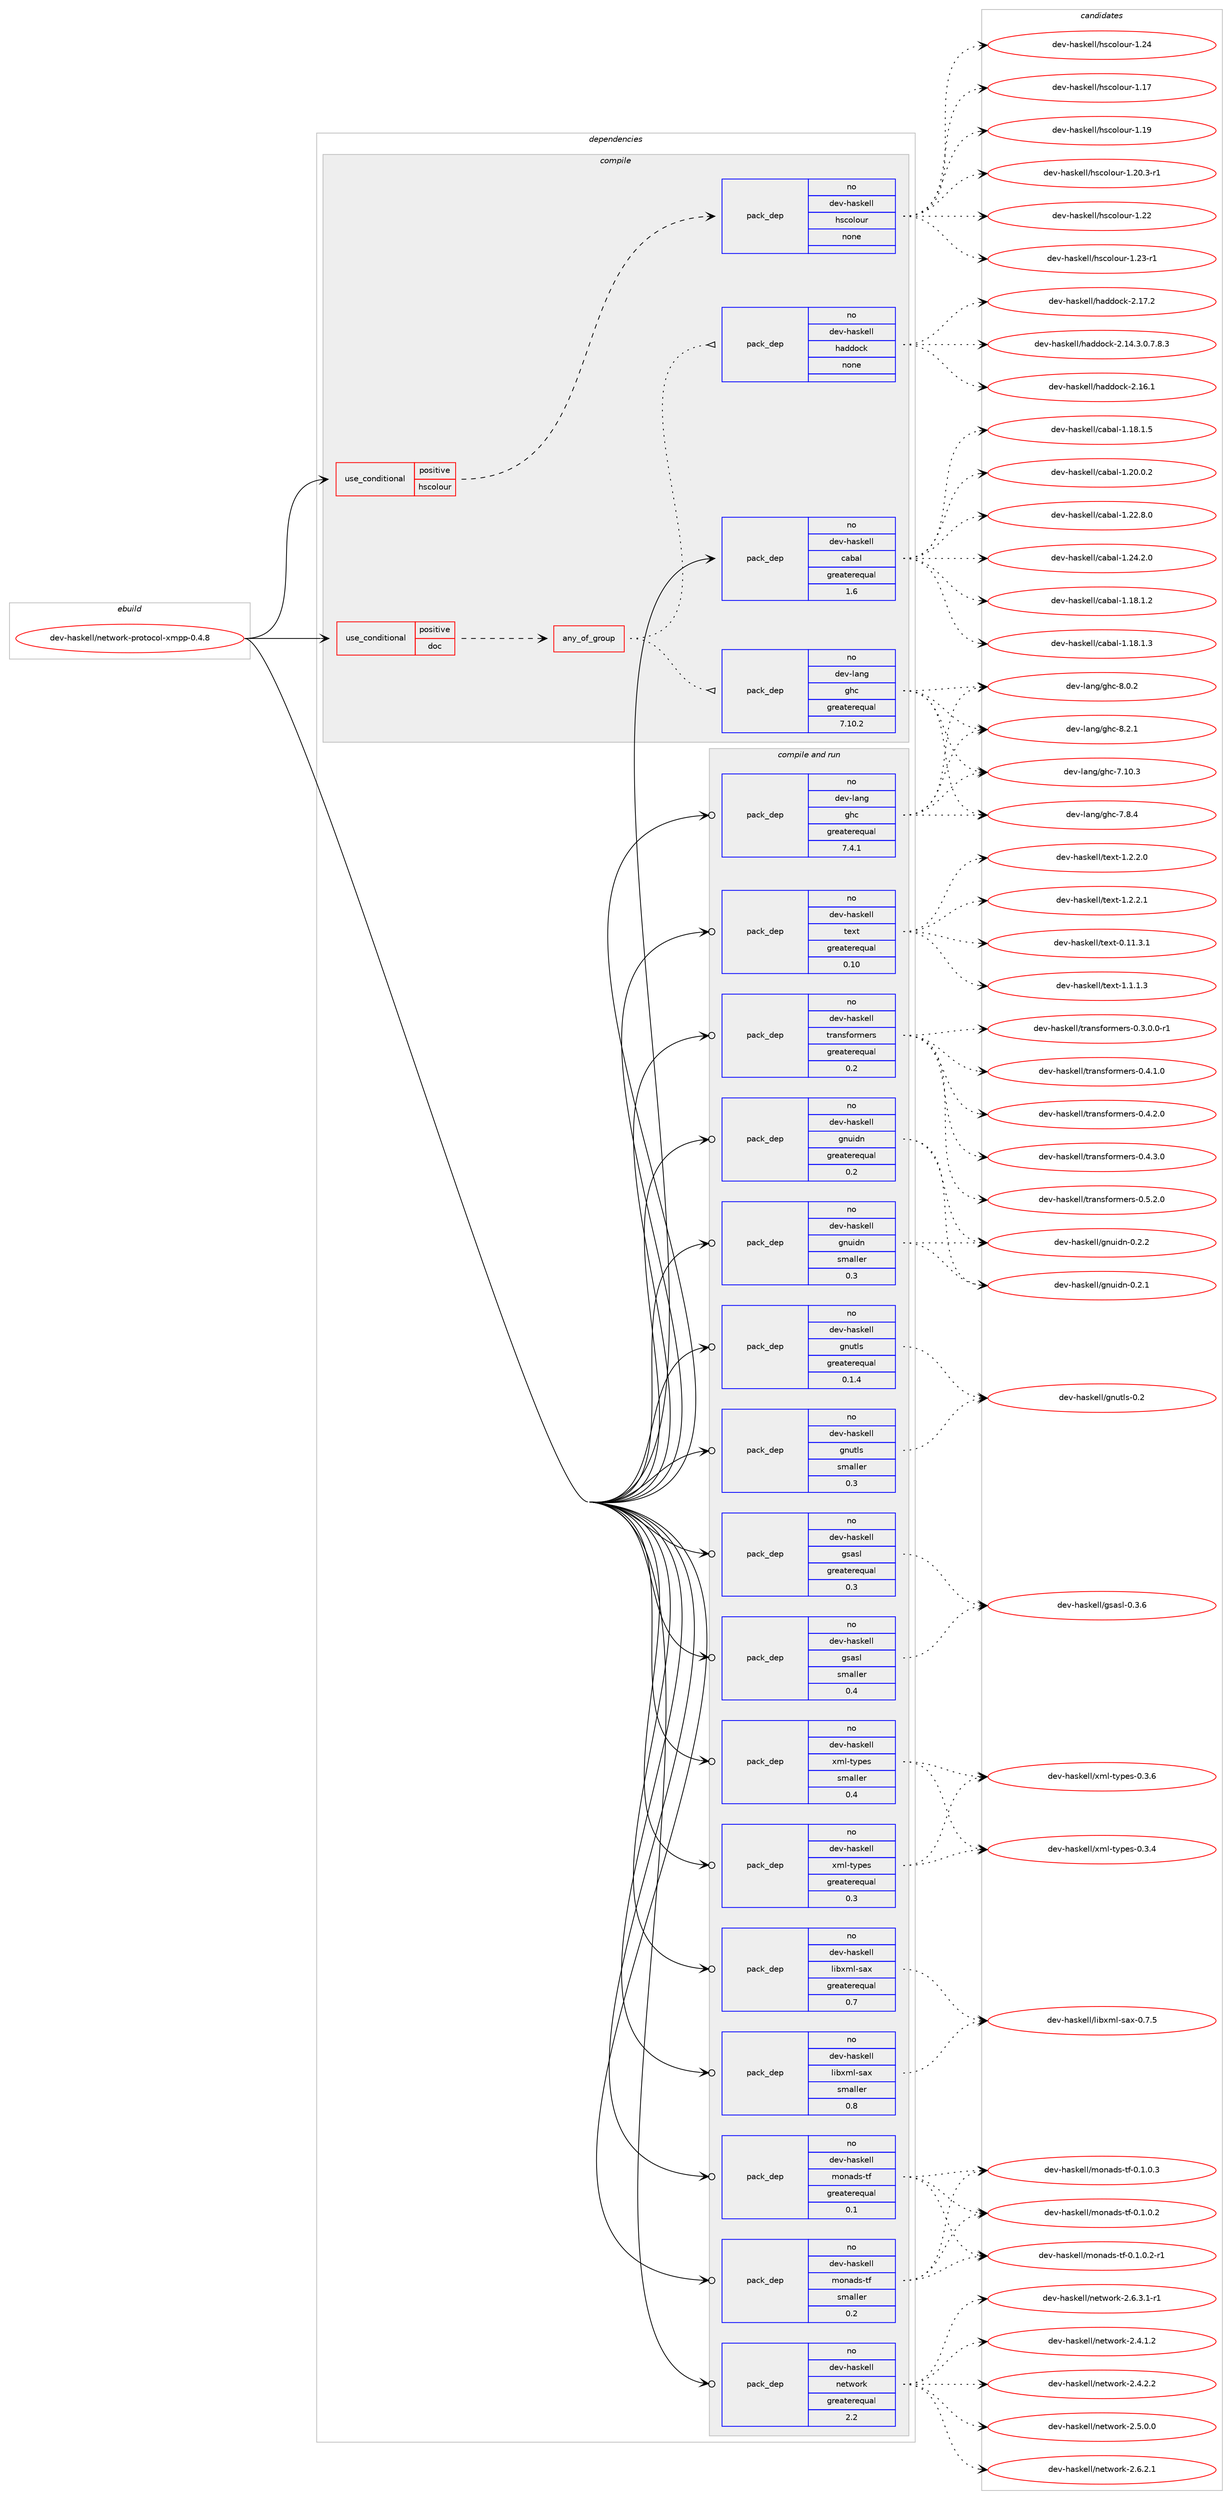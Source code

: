 digraph prolog {

# *************
# Graph options
# *************

newrank=true;
concentrate=true;
compound=true;
graph [rankdir=LR,fontname=Helvetica,fontsize=10,ranksep=1.5];#, ranksep=2.5, nodesep=0.2];
edge  [arrowhead=vee];
node  [fontname=Helvetica,fontsize=10];

# **********
# The ebuild
# **********

subgraph cluster_leftcol {
color=gray;
rank=same;
label=<<i>ebuild</i>>;
id [label="dev-haskell/network-protocol-xmpp-0.4.8", color=red, width=4, href="../dev-haskell/network-protocol-xmpp-0.4.8.svg"];
}

# ****************
# The dependencies
# ****************

subgraph cluster_midcol {
color=gray;
label=<<i>dependencies</i>>;
subgraph cluster_compile {
fillcolor="#eeeeee";
style=filled;
label=<<i>compile</i>>;
subgraph cond20110 {
dependency88202 [label=<<TABLE BORDER="0" CELLBORDER="1" CELLSPACING="0" CELLPADDING="4"><TR><TD ROWSPAN="3" CELLPADDING="10">use_conditional</TD></TR><TR><TD>positive</TD></TR><TR><TD>doc</TD></TR></TABLE>>, shape=none, color=red];
subgraph any2417 {
dependency88203 [label=<<TABLE BORDER="0" CELLBORDER="1" CELLSPACING="0" CELLPADDING="4"><TR><TD CELLPADDING="10">any_of_group</TD></TR></TABLE>>, shape=none, color=red];subgraph pack65645 {
dependency88204 [label=<<TABLE BORDER="0" CELLBORDER="1" CELLSPACING="0" CELLPADDING="4" WIDTH="220"><TR><TD ROWSPAN="6" CELLPADDING="30">pack_dep</TD></TR><TR><TD WIDTH="110">no</TD></TR><TR><TD>dev-haskell</TD></TR><TR><TD>haddock</TD></TR><TR><TD>none</TD></TR><TR><TD></TD></TR></TABLE>>, shape=none, color=blue];
}
dependency88203:e -> dependency88204:w [weight=20,style="dotted",arrowhead="oinv"];
subgraph pack65646 {
dependency88205 [label=<<TABLE BORDER="0" CELLBORDER="1" CELLSPACING="0" CELLPADDING="4" WIDTH="220"><TR><TD ROWSPAN="6" CELLPADDING="30">pack_dep</TD></TR><TR><TD WIDTH="110">no</TD></TR><TR><TD>dev-lang</TD></TR><TR><TD>ghc</TD></TR><TR><TD>greaterequal</TD></TR><TR><TD>7.10.2</TD></TR></TABLE>>, shape=none, color=blue];
}
dependency88203:e -> dependency88205:w [weight=20,style="dotted",arrowhead="oinv"];
}
dependency88202:e -> dependency88203:w [weight=20,style="dashed",arrowhead="vee"];
}
id:e -> dependency88202:w [weight=20,style="solid",arrowhead="vee"];
subgraph cond20111 {
dependency88206 [label=<<TABLE BORDER="0" CELLBORDER="1" CELLSPACING="0" CELLPADDING="4"><TR><TD ROWSPAN="3" CELLPADDING="10">use_conditional</TD></TR><TR><TD>positive</TD></TR><TR><TD>hscolour</TD></TR></TABLE>>, shape=none, color=red];
subgraph pack65647 {
dependency88207 [label=<<TABLE BORDER="0" CELLBORDER="1" CELLSPACING="0" CELLPADDING="4" WIDTH="220"><TR><TD ROWSPAN="6" CELLPADDING="30">pack_dep</TD></TR><TR><TD WIDTH="110">no</TD></TR><TR><TD>dev-haskell</TD></TR><TR><TD>hscolour</TD></TR><TR><TD>none</TD></TR><TR><TD></TD></TR></TABLE>>, shape=none, color=blue];
}
dependency88206:e -> dependency88207:w [weight=20,style="dashed",arrowhead="vee"];
}
id:e -> dependency88206:w [weight=20,style="solid",arrowhead="vee"];
subgraph pack65648 {
dependency88208 [label=<<TABLE BORDER="0" CELLBORDER="1" CELLSPACING="0" CELLPADDING="4" WIDTH="220"><TR><TD ROWSPAN="6" CELLPADDING="30">pack_dep</TD></TR><TR><TD WIDTH="110">no</TD></TR><TR><TD>dev-haskell</TD></TR><TR><TD>cabal</TD></TR><TR><TD>greaterequal</TD></TR><TR><TD>1.6</TD></TR></TABLE>>, shape=none, color=blue];
}
id:e -> dependency88208:w [weight=20,style="solid",arrowhead="vee"];
}
subgraph cluster_compileandrun {
fillcolor="#eeeeee";
style=filled;
label=<<i>compile and run</i>>;
subgraph pack65649 {
dependency88209 [label=<<TABLE BORDER="0" CELLBORDER="1" CELLSPACING="0" CELLPADDING="4" WIDTH="220"><TR><TD ROWSPAN="6" CELLPADDING="30">pack_dep</TD></TR><TR><TD WIDTH="110">no</TD></TR><TR><TD>dev-haskell</TD></TR><TR><TD>gnuidn</TD></TR><TR><TD>greaterequal</TD></TR><TR><TD>0.2</TD></TR></TABLE>>, shape=none, color=blue];
}
id:e -> dependency88209:w [weight=20,style="solid",arrowhead="odotvee"];
subgraph pack65650 {
dependency88210 [label=<<TABLE BORDER="0" CELLBORDER="1" CELLSPACING="0" CELLPADDING="4" WIDTH="220"><TR><TD ROWSPAN="6" CELLPADDING="30">pack_dep</TD></TR><TR><TD WIDTH="110">no</TD></TR><TR><TD>dev-haskell</TD></TR><TR><TD>gnuidn</TD></TR><TR><TD>smaller</TD></TR><TR><TD>0.3</TD></TR></TABLE>>, shape=none, color=blue];
}
id:e -> dependency88210:w [weight=20,style="solid",arrowhead="odotvee"];
subgraph pack65651 {
dependency88211 [label=<<TABLE BORDER="0" CELLBORDER="1" CELLSPACING="0" CELLPADDING="4" WIDTH="220"><TR><TD ROWSPAN="6" CELLPADDING="30">pack_dep</TD></TR><TR><TD WIDTH="110">no</TD></TR><TR><TD>dev-haskell</TD></TR><TR><TD>gnutls</TD></TR><TR><TD>greaterequal</TD></TR><TR><TD>0.1.4</TD></TR></TABLE>>, shape=none, color=blue];
}
id:e -> dependency88211:w [weight=20,style="solid",arrowhead="odotvee"];
subgraph pack65652 {
dependency88212 [label=<<TABLE BORDER="0" CELLBORDER="1" CELLSPACING="0" CELLPADDING="4" WIDTH="220"><TR><TD ROWSPAN="6" CELLPADDING="30">pack_dep</TD></TR><TR><TD WIDTH="110">no</TD></TR><TR><TD>dev-haskell</TD></TR><TR><TD>gnutls</TD></TR><TR><TD>smaller</TD></TR><TR><TD>0.3</TD></TR></TABLE>>, shape=none, color=blue];
}
id:e -> dependency88212:w [weight=20,style="solid",arrowhead="odotvee"];
subgraph pack65653 {
dependency88213 [label=<<TABLE BORDER="0" CELLBORDER="1" CELLSPACING="0" CELLPADDING="4" WIDTH="220"><TR><TD ROWSPAN="6" CELLPADDING="30">pack_dep</TD></TR><TR><TD WIDTH="110">no</TD></TR><TR><TD>dev-haskell</TD></TR><TR><TD>gsasl</TD></TR><TR><TD>greaterequal</TD></TR><TR><TD>0.3</TD></TR></TABLE>>, shape=none, color=blue];
}
id:e -> dependency88213:w [weight=20,style="solid",arrowhead="odotvee"];
subgraph pack65654 {
dependency88214 [label=<<TABLE BORDER="0" CELLBORDER="1" CELLSPACING="0" CELLPADDING="4" WIDTH="220"><TR><TD ROWSPAN="6" CELLPADDING="30">pack_dep</TD></TR><TR><TD WIDTH="110">no</TD></TR><TR><TD>dev-haskell</TD></TR><TR><TD>gsasl</TD></TR><TR><TD>smaller</TD></TR><TR><TD>0.4</TD></TR></TABLE>>, shape=none, color=blue];
}
id:e -> dependency88214:w [weight=20,style="solid",arrowhead="odotvee"];
subgraph pack65655 {
dependency88215 [label=<<TABLE BORDER="0" CELLBORDER="1" CELLSPACING="0" CELLPADDING="4" WIDTH="220"><TR><TD ROWSPAN="6" CELLPADDING="30">pack_dep</TD></TR><TR><TD WIDTH="110">no</TD></TR><TR><TD>dev-haskell</TD></TR><TR><TD>libxml-sax</TD></TR><TR><TD>greaterequal</TD></TR><TR><TD>0.7</TD></TR></TABLE>>, shape=none, color=blue];
}
id:e -> dependency88215:w [weight=20,style="solid",arrowhead="odotvee"];
subgraph pack65656 {
dependency88216 [label=<<TABLE BORDER="0" CELLBORDER="1" CELLSPACING="0" CELLPADDING="4" WIDTH="220"><TR><TD ROWSPAN="6" CELLPADDING="30">pack_dep</TD></TR><TR><TD WIDTH="110">no</TD></TR><TR><TD>dev-haskell</TD></TR><TR><TD>libxml-sax</TD></TR><TR><TD>smaller</TD></TR><TR><TD>0.8</TD></TR></TABLE>>, shape=none, color=blue];
}
id:e -> dependency88216:w [weight=20,style="solid",arrowhead="odotvee"];
subgraph pack65657 {
dependency88217 [label=<<TABLE BORDER="0" CELLBORDER="1" CELLSPACING="0" CELLPADDING="4" WIDTH="220"><TR><TD ROWSPAN="6" CELLPADDING="30">pack_dep</TD></TR><TR><TD WIDTH="110">no</TD></TR><TR><TD>dev-haskell</TD></TR><TR><TD>monads-tf</TD></TR><TR><TD>greaterequal</TD></TR><TR><TD>0.1</TD></TR></TABLE>>, shape=none, color=blue];
}
id:e -> dependency88217:w [weight=20,style="solid",arrowhead="odotvee"];
subgraph pack65658 {
dependency88218 [label=<<TABLE BORDER="0" CELLBORDER="1" CELLSPACING="0" CELLPADDING="4" WIDTH="220"><TR><TD ROWSPAN="6" CELLPADDING="30">pack_dep</TD></TR><TR><TD WIDTH="110">no</TD></TR><TR><TD>dev-haskell</TD></TR><TR><TD>monads-tf</TD></TR><TR><TD>smaller</TD></TR><TR><TD>0.2</TD></TR></TABLE>>, shape=none, color=blue];
}
id:e -> dependency88218:w [weight=20,style="solid",arrowhead="odotvee"];
subgraph pack65659 {
dependency88219 [label=<<TABLE BORDER="0" CELLBORDER="1" CELLSPACING="0" CELLPADDING="4" WIDTH="220"><TR><TD ROWSPAN="6" CELLPADDING="30">pack_dep</TD></TR><TR><TD WIDTH="110">no</TD></TR><TR><TD>dev-haskell</TD></TR><TR><TD>network</TD></TR><TR><TD>greaterequal</TD></TR><TR><TD>2.2</TD></TR></TABLE>>, shape=none, color=blue];
}
id:e -> dependency88219:w [weight=20,style="solid",arrowhead="odotvee"];
subgraph pack65660 {
dependency88220 [label=<<TABLE BORDER="0" CELLBORDER="1" CELLSPACING="0" CELLPADDING="4" WIDTH="220"><TR><TD ROWSPAN="6" CELLPADDING="30">pack_dep</TD></TR><TR><TD WIDTH="110">no</TD></TR><TR><TD>dev-haskell</TD></TR><TR><TD>text</TD></TR><TR><TD>greaterequal</TD></TR><TR><TD>0.10</TD></TR></TABLE>>, shape=none, color=blue];
}
id:e -> dependency88220:w [weight=20,style="solid",arrowhead="odotvee"];
subgraph pack65661 {
dependency88221 [label=<<TABLE BORDER="0" CELLBORDER="1" CELLSPACING="0" CELLPADDING="4" WIDTH="220"><TR><TD ROWSPAN="6" CELLPADDING="30">pack_dep</TD></TR><TR><TD WIDTH="110">no</TD></TR><TR><TD>dev-haskell</TD></TR><TR><TD>transformers</TD></TR><TR><TD>greaterequal</TD></TR><TR><TD>0.2</TD></TR></TABLE>>, shape=none, color=blue];
}
id:e -> dependency88221:w [weight=20,style="solid",arrowhead="odotvee"];
subgraph pack65662 {
dependency88222 [label=<<TABLE BORDER="0" CELLBORDER="1" CELLSPACING="0" CELLPADDING="4" WIDTH="220"><TR><TD ROWSPAN="6" CELLPADDING="30">pack_dep</TD></TR><TR><TD WIDTH="110">no</TD></TR><TR><TD>dev-haskell</TD></TR><TR><TD>xml-types</TD></TR><TR><TD>greaterequal</TD></TR><TR><TD>0.3</TD></TR></TABLE>>, shape=none, color=blue];
}
id:e -> dependency88222:w [weight=20,style="solid",arrowhead="odotvee"];
subgraph pack65663 {
dependency88223 [label=<<TABLE BORDER="0" CELLBORDER="1" CELLSPACING="0" CELLPADDING="4" WIDTH="220"><TR><TD ROWSPAN="6" CELLPADDING="30">pack_dep</TD></TR><TR><TD WIDTH="110">no</TD></TR><TR><TD>dev-haskell</TD></TR><TR><TD>xml-types</TD></TR><TR><TD>smaller</TD></TR><TR><TD>0.4</TD></TR></TABLE>>, shape=none, color=blue];
}
id:e -> dependency88223:w [weight=20,style="solid",arrowhead="odotvee"];
subgraph pack65664 {
dependency88224 [label=<<TABLE BORDER="0" CELLBORDER="1" CELLSPACING="0" CELLPADDING="4" WIDTH="220"><TR><TD ROWSPAN="6" CELLPADDING="30">pack_dep</TD></TR><TR><TD WIDTH="110">no</TD></TR><TR><TD>dev-lang</TD></TR><TR><TD>ghc</TD></TR><TR><TD>greaterequal</TD></TR><TR><TD>7.4.1</TD></TR></TABLE>>, shape=none, color=blue];
}
id:e -> dependency88224:w [weight=20,style="solid",arrowhead="odotvee"];
}
subgraph cluster_run {
fillcolor="#eeeeee";
style=filled;
label=<<i>run</i>>;
}
}

# **************
# The candidates
# **************

subgraph cluster_choices {
rank=same;
color=gray;
label=<<i>candidates</i>>;

subgraph choice65645 {
color=black;
nodesep=1;
choice1001011184510497115107101108108471049710010011199107455046495246514648465546564651 [label="dev-haskell/haddock-2.14.3.0.7.8.3", color=red, width=4,href="../dev-haskell/haddock-2.14.3.0.7.8.3.svg"];
choice100101118451049711510710110810847104971001001119910745504649544649 [label="dev-haskell/haddock-2.16.1", color=red, width=4,href="../dev-haskell/haddock-2.16.1.svg"];
choice100101118451049711510710110810847104971001001119910745504649554650 [label="dev-haskell/haddock-2.17.2", color=red, width=4,href="../dev-haskell/haddock-2.17.2.svg"];
dependency88204:e -> choice1001011184510497115107101108108471049710010011199107455046495246514648465546564651:w [style=dotted,weight="100"];
dependency88204:e -> choice100101118451049711510710110810847104971001001119910745504649544649:w [style=dotted,weight="100"];
dependency88204:e -> choice100101118451049711510710110810847104971001001119910745504649554650:w [style=dotted,weight="100"];
}
subgraph choice65646 {
color=black;
nodesep=1;
choice1001011184510897110103471031049945554649484651 [label="dev-lang/ghc-7.10.3", color=red, width=4,href="../dev-lang/ghc-7.10.3.svg"];
choice10010111845108971101034710310499455546564652 [label="dev-lang/ghc-7.8.4", color=red, width=4,href="../dev-lang/ghc-7.8.4.svg"];
choice10010111845108971101034710310499455646484650 [label="dev-lang/ghc-8.0.2", color=red, width=4,href="../dev-lang/ghc-8.0.2.svg"];
choice10010111845108971101034710310499455646504649 [label="dev-lang/ghc-8.2.1", color=red, width=4,href="../dev-lang/ghc-8.2.1.svg"];
dependency88205:e -> choice1001011184510897110103471031049945554649484651:w [style=dotted,weight="100"];
dependency88205:e -> choice10010111845108971101034710310499455546564652:w [style=dotted,weight="100"];
dependency88205:e -> choice10010111845108971101034710310499455646484650:w [style=dotted,weight="100"];
dependency88205:e -> choice10010111845108971101034710310499455646504649:w [style=dotted,weight="100"];
}
subgraph choice65647 {
color=black;
nodesep=1;
choice100101118451049711510710110810847104115991111081111171144549464955 [label="dev-haskell/hscolour-1.17", color=red, width=4,href="../dev-haskell/hscolour-1.17.svg"];
choice100101118451049711510710110810847104115991111081111171144549464957 [label="dev-haskell/hscolour-1.19", color=red, width=4,href="../dev-haskell/hscolour-1.19.svg"];
choice10010111845104971151071011081084710411599111108111117114454946504846514511449 [label="dev-haskell/hscolour-1.20.3-r1", color=red, width=4,href="../dev-haskell/hscolour-1.20.3-r1.svg"];
choice100101118451049711510710110810847104115991111081111171144549465050 [label="dev-haskell/hscolour-1.22", color=red, width=4,href="../dev-haskell/hscolour-1.22.svg"];
choice1001011184510497115107101108108471041159911110811111711445494650514511449 [label="dev-haskell/hscolour-1.23-r1", color=red, width=4,href="../dev-haskell/hscolour-1.23-r1.svg"];
choice100101118451049711510710110810847104115991111081111171144549465052 [label="dev-haskell/hscolour-1.24", color=red, width=4,href="../dev-haskell/hscolour-1.24.svg"];
dependency88207:e -> choice100101118451049711510710110810847104115991111081111171144549464955:w [style=dotted,weight="100"];
dependency88207:e -> choice100101118451049711510710110810847104115991111081111171144549464957:w [style=dotted,weight="100"];
dependency88207:e -> choice10010111845104971151071011081084710411599111108111117114454946504846514511449:w [style=dotted,weight="100"];
dependency88207:e -> choice100101118451049711510710110810847104115991111081111171144549465050:w [style=dotted,weight="100"];
dependency88207:e -> choice1001011184510497115107101108108471041159911110811111711445494650514511449:w [style=dotted,weight="100"];
dependency88207:e -> choice100101118451049711510710110810847104115991111081111171144549465052:w [style=dotted,weight="100"];
}
subgraph choice65648 {
color=black;
nodesep=1;
choice10010111845104971151071011081084799979897108454946495646494650 [label="dev-haskell/cabal-1.18.1.2", color=red, width=4,href="../dev-haskell/cabal-1.18.1.2.svg"];
choice10010111845104971151071011081084799979897108454946495646494651 [label="dev-haskell/cabal-1.18.1.3", color=red, width=4,href="../dev-haskell/cabal-1.18.1.3.svg"];
choice10010111845104971151071011081084799979897108454946495646494653 [label="dev-haskell/cabal-1.18.1.5", color=red, width=4,href="../dev-haskell/cabal-1.18.1.5.svg"];
choice10010111845104971151071011081084799979897108454946504846484650 [label="dev-haskell/cabal-1.20.0.2", color=red, width=4,href="../dev-haskell/cabal-1.20.0.2.svg"];
choice10010111845104971151071011081084799979897108454946505046564648 [label="dev-haskell/cabal-1.22.8.0", color=red, width=4,href="../dev-haskell/cabal-1.22.8.0.svg"];
choice10010111845104971151071011081084799979897108454946505246504648 [label="dev-haskell/cabal-1.24.2.0", color=red, width=4,href="../dev-haskell/cabal-1.24.2.0.svg"];
dependency88208:e -> choice10010111845104971151071011081084799979897108454946495646494650:w [style=dotted,weight="100"];
dependency88208:e -> choice10010111845104971151071011081084799979897108454946495646494651:w [style=dotted,weight="100"];
dependency88208:e -> choice10010111845104971151071011081084799979897108454946495646494653:w [style=dotted,weight="100"];
dependency88208:e -> choice10010111845104971151071011081084799979897108454946504846484650:w [style=dotted,weight="100"];
dependency88208:e -> choice10010111845104971151071011081084799979897108454946505046564648:w [style=dotted,weight="100"];
dependency88208:e -> choice10010111845104971151071011081084799979897108454946505246504648:w [style=dotted,weight="100"];
}
subgraph choice65649 {
color=black;
nodesep=1;
choice100101118451049711510710110810847103110117105100110454846504649 [label="dev-haskell/gnuidn-0.2.1", color=red, width=4,href="../dev-haskell/gnuidn-0.2.1.svg"];
choice100101118451049711510710110810847103110117105100110454846504650 [label="dev-haskell/gnuidn-0.2.2", color=red, width=4,href="../dev-haskell/gnuidn-0.2.2.svg"];
dependency88209:e -> choice100101118451049711510710110810847103110117105100110454846504649:w [style=dotted,weight="100"];
dependency88209:e -> choice100101118451049711510710110810847103110117105100110454846504650:w [style=dotted,weight="100"];
}
subgraph choice65650 {
color=black;
nodesep=1;
choice100101118451049711510710110810847103110117105100110454846504649 [label="dev-haskell/gnuidn-0.2.1", color=red, width=4,href="../dev-haskell/gnuidn-0.2.1.svg"];
choice100101118451049711510710110810847103110117105100110454846504650 [label="dev-haskell/gnuidn-0.2.2", color=red, width=4,href="../dev-haskell/gnuidn-0.2.2.svg"];
dependency88210:e -> choice100101118451049711510710110810847103110117105100110454846504649:w [style=dotted,weight="100"];
dependency88210:e -> choice100101118451049711510710110810847103110117105100110454846504650:w [style=dotted,weight="100"];
}
subgraph choice65651 {
color=black;
nodesep=1;
choice10010111845104971151071011081084710311011711610811545484650 [label="dev-haskell/gnutls-0.2", color=red, width=4,href="../dev-haskell/gnutls-0.2.svg"];
dependency88211:e -> choice10010111845104971151071011081084710311011711610811545484650:w [style=dotted,weight="100"];
}
subgraph choice65652 {
color=black;
nodesep=1;
choice10010111845104971151071011081084710311011711610811545484650 [label="dev-haskell/gnutls-0.2", color=red, width=4,href="../dev-haskell/gnutls-0.2.svg"];
dependency88212:e -> choice10010111845104971151071011081084710311011711610811545484650:w [style=dotted,weight="100"];
}
subgraph choice65653 {
color=black;
nodesep=1;
choice10010111845104971151071011081084710311597115108454846514654 [label="dev-haskell/gsasl-0.3.6", color=red, width=4,href="../dev-haskell/gsasl-0.3.6.svg"];
dependency88213:e -> choice10010111845104971151071011081084710311597115108454846514654:w [style=dotted,weight="100"];
}
subgraph choice65654 {
color=black;
nodesep=1;
choice10010111845104971151071011081084710311597115108454846514654 [label="dev-haskell/gsasl-0.3.6", color=red, width=4,href="../dev-haskell/gsasl-0.3.6.svg"];
dependency88214:e -> choice10010111845104971151071011081084710311597115108454846514654:w [style=dotted,weight="100"];
}
subgraph choice65655 {
color=black;
nodesep=1;
choice100101118451049711510710110810847108105981201091084511597120454846554653 [label="dev-haskell/libxml-sax-0.7.5", color=red, width=4,href="../dev-haskell/libxml-sax-0.7.5.svg"];
dependency88215:e -> choice100101118451049711510710110810847108105981201091084511597120454846554653:w [style=dotted,weight="100"];
}
subgraph choice65656 {
color=black;
nodesep=1;
choice100101118451049711510710110810847108105981201091084511597120454846554653 [label="dev-haskell/libxml-sax-0.7.5", color=red, width=4,href="../dev-haskell/libxml-sax-0.7.5.svg"];
dependency88216:e -> choice100101118451049711510710110810847108105981201091084511597120454846554653:w [style=dotted,weight="100"];
}
subgraph choice65657 {
color=black;
nodesep=1;
choice10010111845104971151071011081084710911111097100115451161024548464946484650 [label="dev-haskell/monads-tf-0.1.0.2", color=red, width=4,href="../dev-haskell/monads-tf-0.1.0.2.svg"];
choice100101118451049711510710110810847109111110971001154511610245484649464846504511449 [label="dev-haskell/monads-tf-0.1.0.2-r1", color=red, width=4,href="../dev-haskell/monads-tf-0.1.0.2-r1.svg"];
choice10010111845104971151071011081084710911111097100115451161024548464946484651 [label="dev-haskell/monads-tf-0.1.0.3", color=red, width=4,href="../dev-haskell/monads-tf-0.1.0.3.svg"];
dependency88217:e -> choice10010111845104971151071011081084710911111097100115451161024548464946484650:w [style=dotted,weight="100"];
dependency88217:e -> choice100101118451049711510710110810847109111110971001154511610245484649464846504511449:w [style=dotted,weight="100"];
dependency88217:e -> choice10010111845104971151071011081084710911111097100115451161024548464946484651:w [style=dotted,weight="100"];
}
subgraph choice65658 {
color=black;
nodesep=1;
choice10010111845104971151071011081084710911111097100115451161024548464946484650 [label="dev-haskell/monads-tf-0.1.0.2", color=red, width=4,href="../dev-haskell/monads-tf-0.1.0.2.svg"];
choice100101118451049711510710110810847109111110971001154511610245484649464846504511449 [label="dev-haskell/monads-tf-0.1.0.2-r1", color=red, width=4,href="../dev-haskell/monads-tf-0.1.0.2-r1.svg"];
choice10010111845104971151071011081084710911111097100115451161024548464946484651 [label="dev-haskell/monads-tf-0.1.0.3", color=red, width=4,href="../dev-haskell/monads-tf-0.1.0.3.svg"];
dependency88218:e -> choice10010111845104971151071011081084710911111097100115451161024548464946484650:w [style=dotted,weight="100"];
dependency88218:e -> choice100101118451049711510710110810847109111110971001154511610245484649464846504511449:w [style=dotted,weight="100"];
dependency88218:e -> choice10010111845104971151071011081084710911111097100115451161024548464946484651:w [style=dotted,weight="100"];
}
subgraph choice65659 {
color=black;
nodesep=1;
choice1001011184510497115107101108108471101011161191111141074550465246494650 [label="dev-haskell/network-2.4.1.2", color=red, width=4,href="../dev-haskell/network-2.4.1.2.svg"];
choice1001011184510497115107101108108471101011161191111141074550465246504650 [label="dev-haskell/network-2.4.2.2", color=red, width=4,href="../dev-haskell/network-2.4.2.2.svg"];
choice1001011184510497115107101108108471101011161191111141074550465346484648 [label="dev-haskell/network-2.5.0.0", color=red, width=4,href="../dev-haskell/network-2.5.0.0.svg"];
choice1001011184510497115107101108108471101011161191111141074550465446504649 [label="dev-haskell/network-2.6.2.1", color=red, width=4,href="../dev-haskell/network-2.6.2.1.svg"];
choice10010111845104971151071011081084711010111611911111410745504654465146494511449 [label="dev-haskell/network-2.6.3.1-r1", color=red, width=4,href="../dev-haskell/network-2.6.3.1-r1.svg"];
dependency88219:e -> choice1001011184510497115107101108108471101011161191111141074550465246494650:w [style=dotted,weight="100"];
dependency88219:e -> choice1001011184510497115107101108108471101011161191111141074550465246504650:w [style=dotted,weight="100"];
dependency88219:e -> choice1001011184510497115107101108108471101011161191111141074550465346484648:w [style=dotted,weight="100"];
dependency88219:e -> choice1001011184510497115107101108108471101011161191111141074550465446504649:w [style=dotted,weight="100"];
dependency88219:e -> choice10010111845104971151071011081084711010111611911111410745504654465146494511449:w [style=dotted,weight="100"];
}
subgraph choice65660 {
color=black;
nodesep=1;
choice100101118451049711510710110810847116101120116454846494946514649 [label="dev-haskell/text-0.11.3.1", color=red, width=4,href="../dev-haskell/text-0.11.3.1.svg"];
choice1001011184510497115107101108108471161011201164549464946494651 [label="dev-haskell/text-1.1.1.3", color=red, width=4,href="../dev-haskell/text-1.1.1.3.svg"];
choice1001011184510497115107101108108471161011201164549465046504648 [label="dev-haskell/text-1.2.2.0", color=red, width=4,href="../dev-haskell/text-1.2.2.0.svg"];
choice1001011184510497115107101108108471161011201164549465046504649 [label="dev-haskell/text-1.2.2.1", color=red, width=4,href="../dev-haskell/text-1.2.2.1.svg"];
dependency88220:e -> choice100101118451049711510710110810847116101120116454846494946514649:w [style=dotted,weight="100"];
dependency88220:e -> choice1001011184510497115107101108108471161011201164549464946494651:w [style=dotted,weight="100"];
dependency88220:e -> choice1001011184510497115107101108108471161011201164549465046504648:w [style=dotted,weight="100"];
dependency88220:e -> choice1001011184510497115107101108108471161011201164549465046504649:w [style=dotted,weight="100"];
}
subgraph choice65661 {
color=black;
nodesep=1;
choice1001011184510497115107101108108471161149711011510211111410910111411545484651464846484511449 [label="dev-haskell/transformers-0.3.0.0-r1", color=red, width=4,href="../dev-haskell/transformers-0.3.0.0-r1.svg"];
choice100101118451049711510710110810847116114971101151021111141091011141154548465246494648 [label="dev-haskell/transformers-0.4.1.0", color=red, width=4,href="../dev-haskell/transformers-0.4.1.0.svg"];
choice100101118451049711510710110810847116114971101151021111141091011141154548465246504648 [label="dev-haskell/transformers-0.4.2.0", color=red, width=4,href="../dev-haskell/transformers-0.4.2.0.svg"];
choice100101118451049711510710110810847116114971101151021111141091011141154548465246514648 [label="dev-haskell/transformers-0.4.3.0", color=red, width=4,href="../dev-haskell/transformers-0.4.3.0.svg"];
choice100101118451049711510710110810847116114971101151021111141091011141154548465346504648 [label="dev-haskell/transformers-0.5.2.0", color=red, width=4,href="../dev-haskell/transformers-0.5.2.0.svg"];
dependency88221:e -> choice1001011184510497115107101108108471161149711011510211111410910111411545484651464846484511449:w [style=dotted,weight="100"];
dependency88221:e -> choice100101118451049711510710110810847116114971101151021111141091011141154548465246494648:w [style=dotted,weight="100"];
dependency88221:e -> choice100101118451049711510710110810847116114971101151021111141091011141154548465246504648:w [style=dotted,weight="100"];
dependency88221:e -> choice100101118451049711510710110810847116114971101151021111141091011141154548465246514648:w [style=dotted,weight="100"];
dependency88221:e -> choice100101118451049711510710110810847116114971101151021111141091011141154548465346504648:w [style=dotted,weight="100"];
}
subgraph choice65662 {
color=black;
nodesep=1;
choice10010111845104971151071011081084712010910845116121112101115454846514652 [label="dev-haskell/xml-types-0.3.4", color=red, width=4,href="../dev-haskell/xml-types-0.3.4.svg"];
choice10010111845104971151071011081084712010910845116121112101115454846514654 [label="dev-haskell/xml-types-0.3.6", color=red, width=4,href="../dev-haskell/xml-types-0.3.6.svg"];
dependency88222:e -> choice10010111845104971151071011081084712010910845116121112101115454846514652:w [style=dotted,weight="100"];
dependency88222:e -> choice10010111845104971151071011081084712010910845116121112101115454846514654:w [style=dotted,weight="100"];
}
subgraph choice65663 {
color=black;
nodesep=1;
choice10010111845104971151071011081084712010910845116121112101115454846514652 [label="dev-haskell/xml-types-0.3.4", color=red, width=4,href="../dev-haskell/xml-types-0.3.4.svg"];
choice10010111845104971151071011081084712010910845116121112101115454846514654 [label="dev-haskell/xml-types-0.3.6", color=red, width=4,href="../dev-haskell/xml-types-0.3.6.svg"];
dependency88223:e -> choice10010111845104971151071011081084712010910845116121112101115454846514652:w [style=dotted,weight="100"];
dependency88223:e -> choice10010111845104971151071011081084712010910845116121112101115454846514654:w [style=dotted,weight="100"];
}
subgraph choice65664 {
color=black;
nodesep=1;
choice1001011184510897110103471031049945554649484651 [label="dev-lang/ghc-7.10.3", color=red, width=4,href="../dev-lang/ghc-7.10.3.svg"];
choice10010111845108971101034710310499455546564652 [label="dev-lang/ghc-7.8.4", color=red, width=4,href="../dev-lang/ghc-7.8.4.svg"];
choice10010111845108971101034710310499455646484650 [label="dev-lang/ghc-8.0.2", color=red, width=4,href="../dev-lang/ghc-8.0.2.svg"];
choice10010111845108971101034710310499455646504649 [label="dev-lang/ghc-8.2.1", color=red, width=4,href="../dev-lang/ghc-8.2.1.svg"];
dependency88224:e -> choice1001011184510897110103471031049945554649484651:w [style=dotted,weight="100"];
dependency88224:e -> choice10010111845108971101034710310499455546564652:w [style=dotted,weight="100"];
dependency88224:e -> choice10010111845108971101034710310499455646484650:w [style=dotted,weight="100"];
dependency88224:e -> choice10010111845108971101034710310499455646504649:w [style=dotted,weight="100"];
}
}

}
